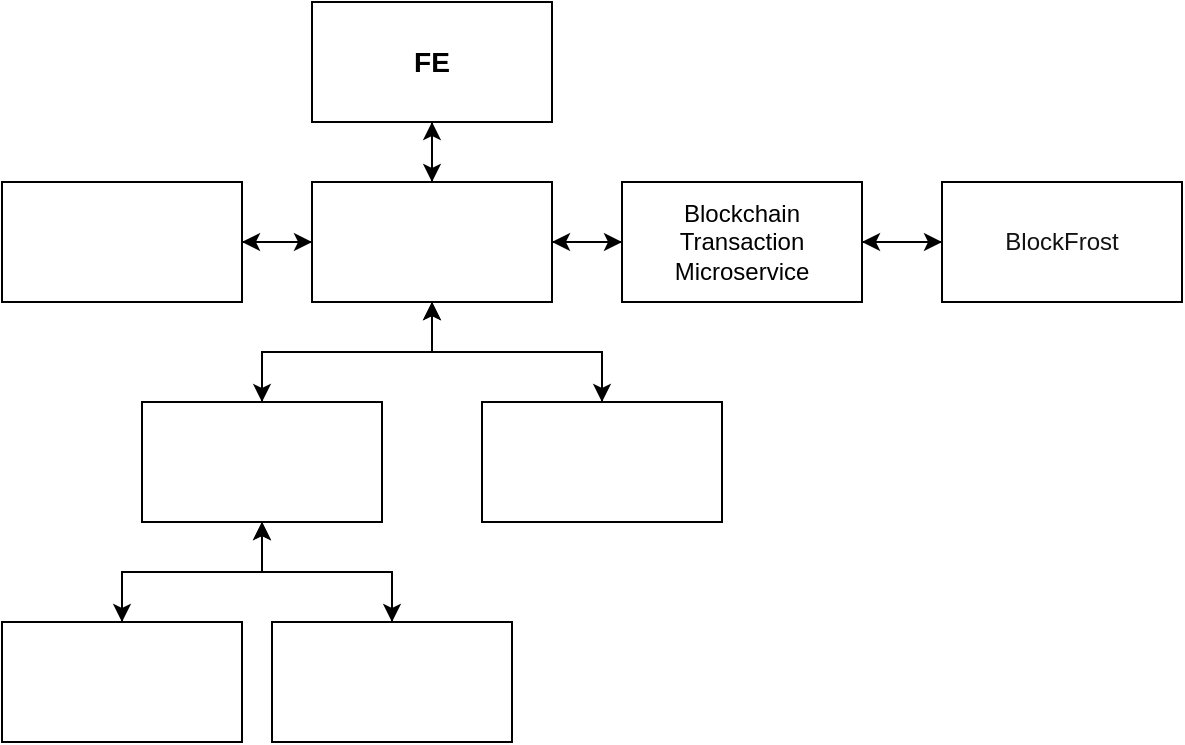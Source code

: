 <mxfile version="27.1.4">
  <diagram name="Page-1" id="QD4IyfmzQ2remy-2W_pl">
    <mxGraphModel dx="1426" dy="737" grid="1" gridSize="10" guides="1" tooltips="1" connect="1" arrows="1" fold="1" page="1" pageScale="1" pageWidth="850" pageHeight="1100" math="0" shadow="0">
      <root>
        <mxCell id="0" />
        <mxCell id="1" parent="0" />
        <mxCell id="JByFjuaqdN-raFjSTGML-20" style="edgeStyle=orthogonalEdgeStyle;rounded=0;orthogonalLoop=1;jettySize=auto;html=1;" parent="1" source="JByFjuaqdN-raFjSTGML-1" target="JByFjuaqdN-raFjSTGML-2" edge="1">
          <mxGeometry relative="1" as="geometry" />
        </mxCell>
        <mxCell id="JByFjuaqdN-raFjSTGML-1" value="&lt;h3&gt;FE&lt;/h3&gt;" style="rounded=0;whiteSpace=wrap;html=1;" parent="1" vertex="1">
          <mxGeometry x="205" y="40" width="120" height="60" as="geometry" />
        </mxCell>
        <mxCell id="JByFjuaqdN-raFjSTGML-15" value="" style="edgeStyle=orthogonalEdgeStyle;rounded=0;orthogonalLoop=1;jettySize=auto;html=1;" parent="1" source="JByFjuaqdN-raFjSTGML-2" target="JByFjuaqdN-raFjSTGML-4" edge="1">
          <mxGeometry relative="1" as="geometry" />
        </mxCell>
        <mxCell id="JByFjuaqdN-raFjSTGML-18" style="edgeStyle=orthogonalEdgeStyle;rounded=0;orthogonalLoop=1;jettySize=auto;html=1;entryX=0;entryY=0.5;entryDx=0;entryDy=0;" parent="1" source="JByFjuaqdN-raFjSTGML-2" target="JByFjuaqdN-raFjSTGML-5" edge="1">
          <mxGeometry relative="1" as="geometry" />
        </mxCell>
        <mxCell id="JByFjuaqdN-raFjSTGML-21" style="edgeStyle=orthogonalEdgeStyle;rounded=0;orthogonalLoop=1;jettySize=auto;html=1;" parent="1" source="JByFjuaqdN-raFjSTGML-2" target="JByFjuaqdN-raFjSTGML-1" edge="1">
          <mxGeometry relative="1" as="geometry" />
        </mxCell>
        <mxCell id="xgS6puieJi3YPKygm1GI-12" style="edgeStyle=orthogonalEdgeStyle;rounded=0;orthogonalLoop=1;jettySize=auto;html=1;" parent="1" source="JByFjuaqdN-raFjSTGML-2" target="JByFjuaqdN-raFjSTGML-6" edge="1">
          <mxGeometry relative="1" as="geometry" />
        </mxCell>
        <mxCell id="xgS6puieJi3YPKygm1GI-13" style="edgeStyle=orthogonalEdgeStyle;rounded=0;orthogonalLoop=1;jettySize=auto;html=1;" parent="1" source="JByFjuaqdN-raFjSTGML-2" target="JByFjuaqdN-raFjSTGML-3" edge="1">
          <mxGeometry relative="1" as="geometry" />
        </mxCell>
        <mxCell id="JByFjuaqdN-raFjSTGML-2" value="&lt;h3&gt;&lt;span style=&quot;font-family: Helvetica; font-size: 12px; font-style: normal; font-variant-ligatures: normal; font-variant-caps: normal; font-weight: 400; letter-spacing: normal; orphans: 2; text-align: center; text-indent: 0px; text-transform: none; widows: 2; word-spacing: 0px; -webkit-text-stroke-width: 0px; white-space: normal; text-decoration-thickness: initial; text-decoration-style: initial; text-decoration-color: initial; float: none; display: inline !important;&quot;&gt;&lt;font style=&quot;color: light-dark(rgb(255, 255, 255), rgb(255, 255, 255));&quot;&gt;BE&lt;/font&gt;&lt;/span&gt;&lt;/h3&gt;" style="rounded=0;whiteSpace=wrap;html=1;" parent="1" vertex="1">
          <mxGeometry x="205" y="130" width="120" height="60" as="geometry" />
        </mxCell>
        <mxCell id="xgS6puieJi3YPKygm1GI-5" style="edgeStyle=orthogonalEdgeStyle;rounded=0;orthogonalLoop=1;jettySize=auto;html=1;" parent="1" source="JByFjuaqdN-raFjSTGML-3" target="JByFjuaqdN-raFjSTGML-8" edge="1">
          <mxGeometry relative="1" as="geometry" />
        </mxCell>
        <mxCell id="xgS6puieJi3YPKygm1GI-6" style="edgeStyle=orthogonalEdgeStyle;rounded=0;orthogonalLoop=1;jettySize=auto;html=1;" parent="1" source="JByFjuaqdN-raFjSTGML-3" target="JByFjuaqdN-raFjSTGML-7" edge="1">
          <mxGeometry relative="1" as="geometry" />
        </mxCell>
        <mxCell id="xgS6puieJi3YPKygm1GI-11" style="edgeStyle=orthogonalEdgeStyle;rounded=0;orthogonalLoop=1;jettySize=auto;html=1;entryX=0.5;entryY=1;entryDx=0;entryDy=0;" parent="1" source="JByFjuaqdN-raFjSTGML-3" target="JByFjuaqdN-raFjSTGML-2" edge="1">
          <mxGeometry relative="1" as="geometry" />
        </mxCell>
        <mxCell id="JByFjuaqdN-raFjSTGML-3" value="&lt;span style=&quot;font-family: Helvetica; font-size: 12px; font-style: normal; font-variant-ligatures: normal; font-variant-caps: normal; font-weight: 400; letter-spacing: normal; orphans: 2; text-align: center; text-indent: 0px; text-transform: none; widows: 2; word-spacing: 0px; -webkit-text-stroke-width: 0px; white-space: normal; text-decoration-thickness: initial; text-decoration-style: initial; text-decoration-color: initial; float: none; display: inline !important;&quot;&gt;&lt;font style=&quot;color: light-dark(rgb(255, 255, 255), rgb(255, 255, 255));&quot;&gt;REDIS&lt;/font&gt;&lt;/span&gt;" style="rounded=0;whiteSpace=wrap;html=1;" parent="1" vertex="1">
          <mxGeometry x="120" y="240" width="120" height="60" as="geometry" />
        </mxCell>
        <mxCell id="JByFjuaqdN-raFjSTGML-14" value="" style="edgeStyle=orthogonalEdgeStyle;rounded=0;orthogonalLoop=1;jettySize=auto;html=1;" parent="1" source="JByFjuaqdN-raFjSTGML-4" target="JByFjuaqdN-raFjSTGML-2" edge="1">
          <mxGeometry relative="1" as="geometry" />
        </mxCell>
        <mxCell id="JByFjuaqdN-raFjSTGML-4" value="&lt;span style=&quot;font-family: Helvetica; font-size: 12px; font-style: normal; font-variant-ligatures: normal; font-variant-caps: normal; font-weight: 400; letter-spacing: normal; orphans: 2; text-align: center; text-indent: 0px; text-transform: none; widows: 2; word-spacing: 0px; -webkit-text-stroke-width: 0px; white-space: normal; text-decoration-thickness: initial; text-decoration-style: initial; text-decoration-color: initial; float: none; background-color: light-dark(#ffffff, var(--ge-dark-color, #121212)); display: inline !important;&quot;&gt;&lt;font style=&quot;color: light-dark(rgb(255, 255, 255), rgb(255, 255, 255));&quot;&gt;Auth&lt;/font&gt;&lt;/span&gt;&lt;div&gt;&lt;span style=&quot;font-family: Helvetica; font-size: 12px; font-style: normal; font-variant-ligatures: normal; font-variant-caps: normal; font-weight: 400; letter-spacing: normal; orphans: 2; text-align: center; text-indent: 0px; text-transform: none; widows: 2; word-spacing: 0px; -webkit-text-stroke-width: 0px; white-space: normal; text-decoration-thickness: initial; text-decoration-style: initial; text-decoration-color: initial; float: none; background-color: light-dark(#ffffff, var(--ge-dark-color, #121212)); display: inline !important;&quot;&gt;&lt;font style=&quot;color: light-dark(rgb(255, 255, 255), rgb(255, 255, 255));&quot;&gt;Microservice&lt;/font&gt;&lt;/span&gt;&lt;/div&gt;" style="rounded=0;whiteSpace=wrap;html=1;" parent="1" vertex="1">
          <mxGeometry x="50" y="130" width="120" height="60" as="geometry" />
        </mxCell>
        <mxCell id="JByFjuaqdN-raFjSTGML-19" style="edgeStyle=orthogonalEdgeStyle;rounded=0;orthogonalLoop=1;jettySize=auto;html=1;" parent="1" source="JByFjuaqdN-raFjSTGML-5" target="JByFjuaqdN-raFjSTGML-2" edge="1">
          <mxGeometry relative="1" as="geometry" />
        </mxCell>
        <mxCell id="Mzwb5wvLvc_JqcKwKcZj-1" style="edgeStyle=orthogonalEdgeStyle;rounded=0;orthogonalLoop=1;jettySize=auto;html=1;" edge="1" parent="1" source="JByFjuaqdN-raFjSTGML-5" target="JByFjuaqdN-raFjSTGML-27">
          <mxGeometry relative="1" as="geometry" />
        </mxCell>
        <mxCell id="JByFjuaqdN-raFjSTGML-5" value="&lt;span style=&quot;font-family: Helvetica; font-size: 12px; font-style: normal; font-variant-ligatures: normal; font-variant-caps: normal; font-weight: 400; letter-spacing: normal; orphans: 2; text-align: center; text-indent: 0px; text-transform: none; widows: 2; word-spacing: 0px; -webkit-text-stroke-width: 0px; white-space: normal; text-decoration-thickness: initial; text-decoration-style: initial; text-decoration-color: initial; float: none; background-color: light-dark(#ffffff, var(--ge-dark-color, #121212)); display: inline !important;&quot;&gt;&lt;font&gt;Blockchain Transaction&lt;/font&gt;&lt;/span&gt;&lt;div&gt;&lt;span style=&quot;font-family: Helvetica; font-size: 12px; font-style: normal; font-variant-ligatures: normal; font-variant-caps: normal; font-weight: 400; letter-spacing: normal; orphans: 2; text-align: center; text-indent: 0px; text-transform: none; widows: 2; word-spacing: 0px; -webkit-text-stroke-width: 0px; white-space: normal; text-decoration-thickness: initial; text-decoration-style: initial; text-decoration-color: initial; float: none; background-color: light-dark(#ffffff, var(--ge-dark-color, #121212)); display: inline !important;&quot;&gt;&lt;font&gt;Microservice&lt;/font&gt;&lt;/span&gt;&lt;/div&gt;" style="rounded=0;whiteSpace=wrap;html=1;" parent="1" vertex="1">
          <mxGeometry x="360" y="130" width="120" height="60" as="geometry" />
        </mxCell>
        <mxCell id="xgS6puieJi3YPKygm1GI-10" style="edgeStyle=orthogonalEdgeStyle;rounded=0;orthogonalLoop=1;jettySize=auto;html=1;entryX=0.5;entryY=1;entryDx=0;entryDy=0;" parent="1" source="JByFjuaqdN-raFjSTGML-6" target="JByFjuaqdN-raFjSTGML-2" edge="1">
          <mxGeometry relative="1" as="geometry" />
        </mxCell>
        <mxCell id="JByFjuaqdN-raFjSTGML-6" value="&lt;span style=&quot;font-family: Helvetica; font-size: 12px; font-style: normal; font-variant-ligatures: normal; font-variant-caps: normal; font-weight: 400; letter-spacing: normal; orphans: 2; text-align: center; text-indent: 0px; text-transform: none; widows: 2; word-spacing: 0px; -webkit-text-stroke-width: 0px; white-space: normal; text-decoration-thickness: initial; text-decoration-style: initial; text-decoration-color: initial; float: none; display: inline !important;&quot;&gt;&lt;font style=&quot;color: light-dark(rgb(255, 255, 255), rgb(255, 255, 255));&quot;&gt;AWS S3&lt;/font&gt;&lt;/span&gt;" style="rounded=0;whiteSpace=wrap;html=1;" parent="1" vertex="1">
          <mxGeometry x="290" y="240" width="120" height="60" as="geometry" />
        </mxCell>
        <mxCell id="xgS6puieJi3YPKygm1GI-7" style="edgeStyle=orthogonalEdgeStyle;rounded=0;orthogonalLoop=1;jettySize=auto;html=1;entryX=0.5;entryY=1;entryDx=0;entryDy=0;" parent="1" source="JByFjuaqdN-raFjSTGML-7" target="JByFjuaqdN-raFjSTGML-3" edge="1">
          <mxGeometry relative="1" as="geometry" />
        </mxCell>
        <mxCell id="JByFjuaqdN-raFjSTGML-7" value="&lt;span style=&quot;font-family: Helvetica; font-size: 12px; font-style: normal; font-variant-ligatures: normal; font-variant-caps: normal; font-weight: 400; letter-spacing: normal; orphans: 2; text-align: center; text-indent: 0px; text-transform: none; widows: 2; word-spacing: 0px; -webkit-text-stroke-width: 0px; white-space: normal; text-decoration-thickness: initial; text-decoration-style: initial; text-decoration-color: initial; float: none; display: inline !important;&quot;&gt;&lt;font style=&quot;color: light-dark(rgb(255, 255, 255), rgb(255, 255, 255));&quot;&gt;PostgresSQL&lt;/font&gt;&lt;/span&gt;" style="rounded=0;whiteSpace=wrap;html=1;" parent="1" vertex="1">
          <mxGeometry x="185" y="350" width="120" height="60" as="geometry" />
        </mxCell>
        <mxCell id="xgS6puieJi3YPKygm1GI-8" style="edgeStyle=orthogonalEdgeStyle;rounded=0;orthogonalLoop=1;jettySize=auto;html=1;entryX=0.5;entryY=1;entryDx=0;entryDy=0;" parent="1" source="JByFjuaqdN-raFjSTGML-8" target="JByFjuaqdN-raFjSTGML-3" edge="1">
          <mxGeometry relative="1" as="geometry" />
        </mxCell>
        <mxCell id="JByFjuaqdN-raFjSTGML-8" value="&lt;font style=&quot;color: light-dark(rgb(255, 255, 255), rgb(255, 255, 255));&quot;&gt;&lt;span&gt;MongoDB&lt;/span&gt;&lt;/font&gt;" style="rounded=0;whiteSpace=wrap;html=1;" parent="1" vertex="1">
          <mxGeometry x="50" y="350" width="120" height="60" as="geometry" />
        </mxCell>
        <mxCell id="Mzwb5wvLvc_JqcKwKcZj-2" style="edgeStyle=orthogonalEdgeStyle;rounded=0;orthogonalLoop=1;jettySize=auto;html=1;entryX=1;entryY=0.5;entryDx=0;entryDy=0;" edge="1" parent="1" source="JByFjuaqdN-raFjSTGML-27" target="JByFjuaqdN-raFjSTGML-5">
          <mxGeometry relative="1" as="geometry" />
        </mxCell>
        <mxCell id="JByFjuaqdN-raFjSTGML-27" value="&lt;font color=&quot;#121212&quot;&gt;&lt;span&gt;BlockFrost&lt;/span&gt;&lt;/font&gt;" style="rounded=0;whiteSpace=wrap;html=1;" parent="1" vertex="1">
          <mxGeometry x="520" y="130" width="120" height="60" as="geometry" />
        </mxCell>
      </root>
    </mxGraphModel>
  </diagram>
</mxfile>
